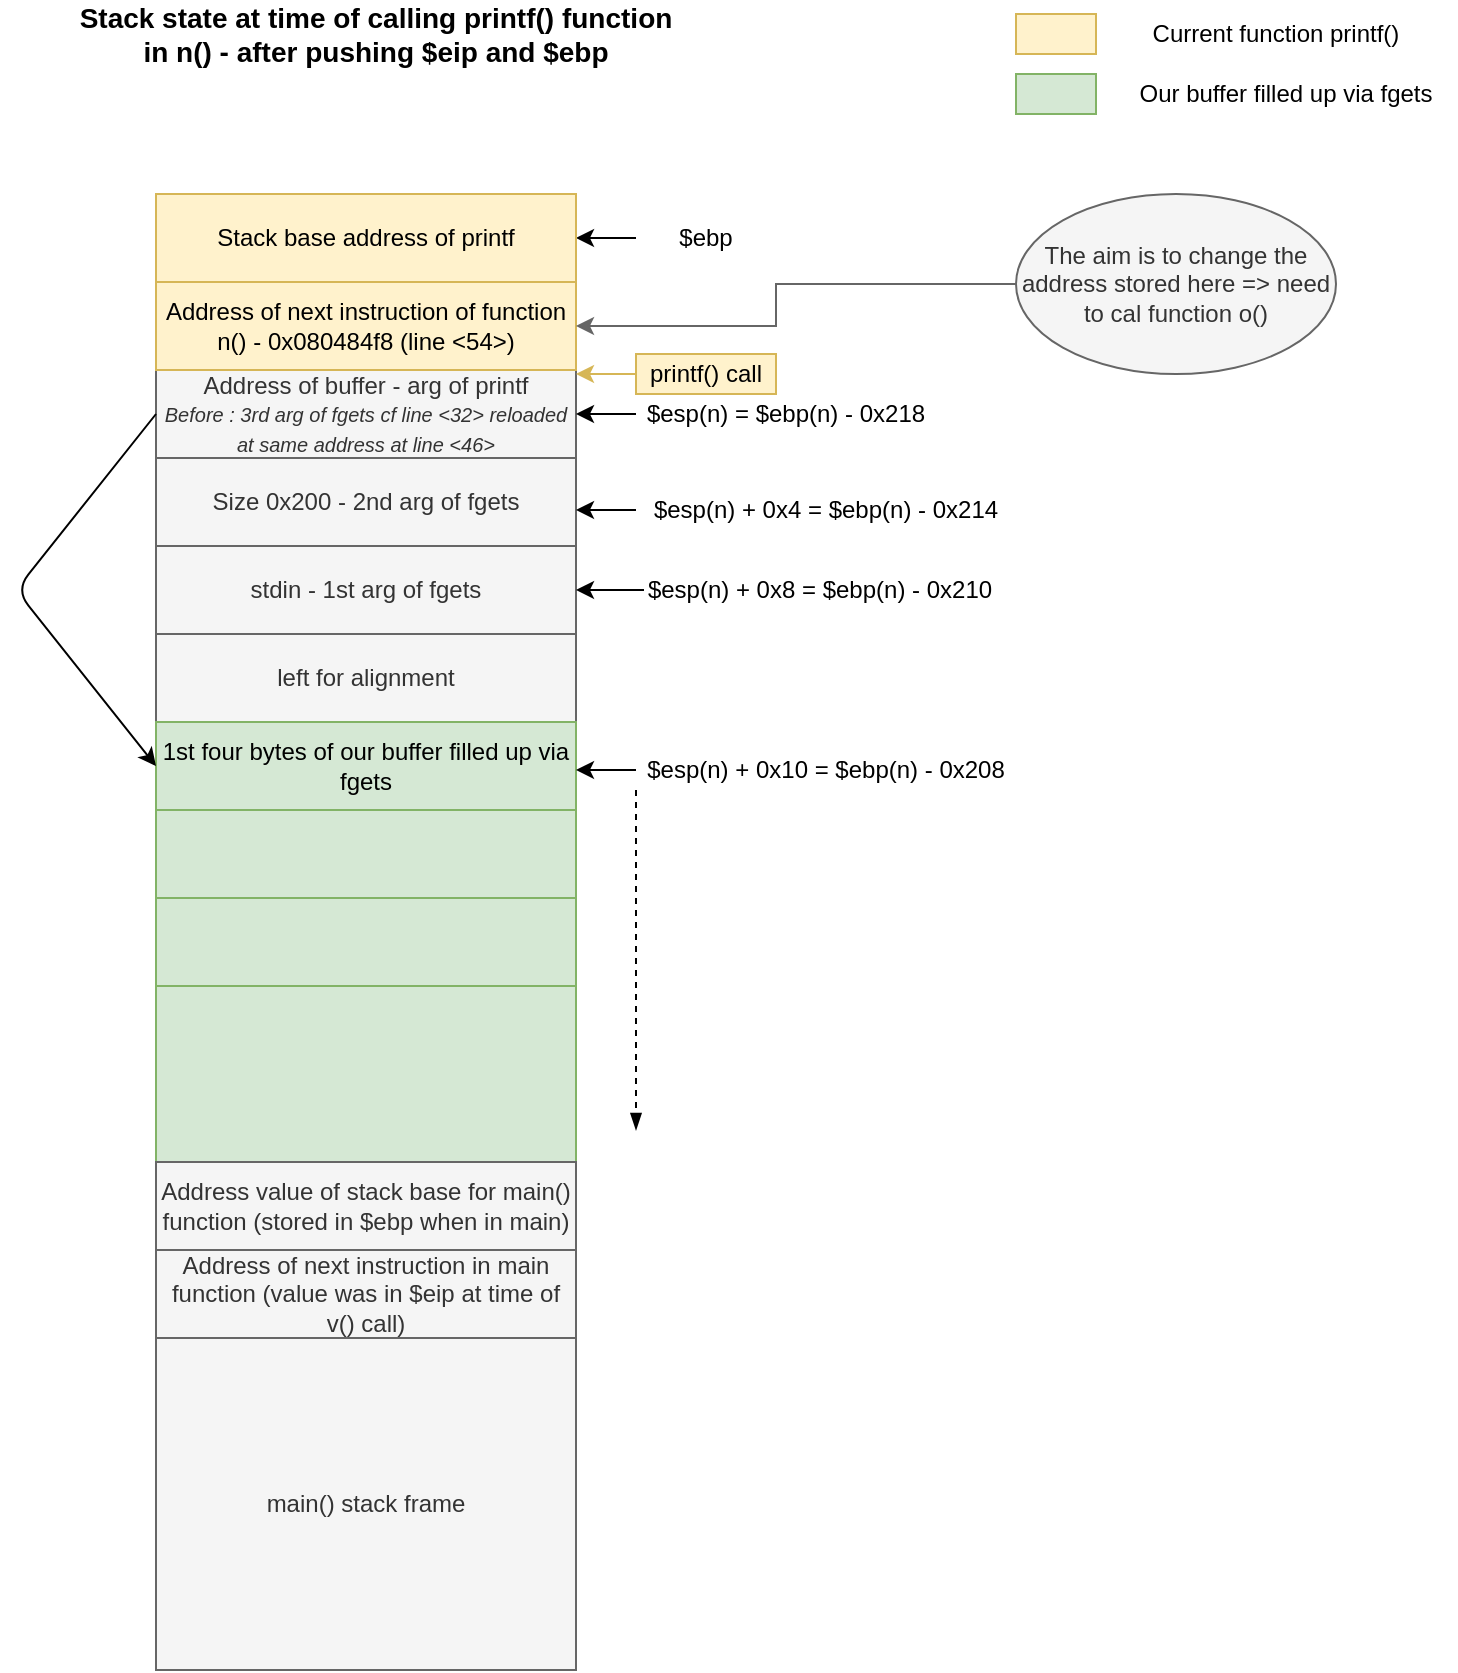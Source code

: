 <mxfile version="13.7.3" type="device"><diagram id="n8wQ7_GgSiYSimnZ91m2" name="Page-1"><mxGraphModel dx="946" dy="725" grid="1" gridSize="10" guides="1" tooltips="1" connect="1" arrows="1" fold="1" page="1" pageScale="1" pageWidth="827" pageHeight="1169" background="#FFFFFF" math="0" shadow="0"><root><mxCell id="0"/><mxCell id="1" parent="0"/><mxCell id="Lm9pRMmLdcHLrdorqRRI-12" value="$esp(n) = $ebp(n) - 0x218" style="text;html=1;strokeColor=none;fillColor=none;align=center;verticalAlign=middle;whiteSpace=wrap;rounded=0;" parent="1" vertex="1"><mxGeometry x="340" y="210" width="150" height="20" as="geometry"/></mxCell><mxCell id="Lm9pRMmLdcHLrdorqRRI-16" value="" style="group" parent="1" vertex="1" connectable="0"><mxGeometry x="100" y="198" width="210" height="440" as="geometry"/></mxCell><mxCell id="Lm9pRMmLdcHLrdorqRRI-15" value="" style="group" parent="Lm9pRMmLdcHLrdorqRRI-16" vertex="1" connectable="0"><mxGeometry width="210" height="440" as="geometry"/></mxCell><mxCell id="Lm9pRMmLdcHLrdorqRRI-1" value="Address of buffer - arg of printf&lt;br&gt;&lt;font style=&quot;font-size: 10px&quot;&gt;&lt;i&gt;Before : 3rd arg of fgets cf line &amp;lt;32&amp;gt; reloaded at same address at line &amp;lt;46&amp;gt;&lt;/i&gt;&lt;/font&gt;" style="rounded=0;whiteSpace=wrap;html=1;fillColor=#f5f5f5;strokeColor=#666666;fontColor=#333333;" parent="Lm9pRMmLdcHLrdorqRRI-15" vertex="1"><mxGeometry width="210" height="44" as="geometry"/></mxCell><mxCell id="Lm9pRMmLdcHLrdorqRRI-2" value="Size 0x200 - 2nd arg of fgets" style="rounded=0;whiteSpace=wrap;html=1;fillColor=#f5f5f5;strokeColor=#666666;fontColor=#333333;" parent="Lm9pRMmLdcHLrdorqRRI-15" vertex="1"><mxGeometry y="44" width="210" height="44" as="geometry"/></mxCell><mxCell id="Lm9pRMmLdcHLrdorqRRI-3" value="stdin - 1st arg of fgets" style="rounded=0;whiteSpace=wrap;html=1;fillColor=#f5f5f5;strokeColor=#666666;fontColor=#333333;" parent="Lm9pRMmLdcHLrdorqRRI-15" vertex="1"><mxGeometry y="88" width="210" height="44" as="geometry"/></mxCell><mxCell id="Lm9pRMmLdcHLrdorqRRI-5" value="left for alignment" style="rounded=0;whiteSpace=wrap;html=1;fillColor=#f5f5f5;strokeColor=#666666;fontColor=#333333;" parent="Lm9pRMmLdcHLrdorqRRI-15" vertex="1"><mxGeometry y="132" width="210" height="44" as="geometry"/></mxCell><mxCell id="Lm9pRMmLdcHLrdorqRRI-6" value="1st four bytes of our buffer filled up via fgets" style="rounded=0;whiteSpace=wrap;html=1;fillColor=#d5e8d4;strokeColor=#82b366;" parent="Lm9pRMmLdcHLrdorqRRI-15" vertex="1"><mxGeometry y="176" width="210" height="44" as="geometry"/></mxCell><mxCell id="Lm9pRMmLdcHLrdorqRRI-34" value="" style="rounded=0;whiteSpace=wrap;html=1;fillColor=#d5e8d4;strokeColor=#82b366;" parent="Lm9pRMmLdcHLrdorqRRI-15" vertex="1"><mxGeometry y="220" width="210" height="44" as="geometry"/></mxCell><mxCell id="Lm9pRMmLdcHLrdorqRRI-35" value="" style="rounded=0;whiteSpace=wrap;html=1;fillColor=#d5e8d4;strokeColor=#82b366;" parent="Lm9pRMmLdcHLrdorqRRI-15" vertex="1"><mxGeometry y="264" width="210" height="44" as="geometry"/></mxCell><mxCell id="Lm9pRMmLdcHLrdorqRRI-36" value="" style="rounded=0;whiteSpace=wrap;html=1;fillColor=#d5e8d4;strokeColor=#82b366;" parent="Lm9pRMmLdcHLrdorqRRI-15" vertex="1"><mxGeometry y="308" width="210" height="92" as="geometry"/></mxCell><mxCell id="Lm9pRMmLdcHLrdorqRRI-38" value="Address value of stack base for main() function (stored in $ebp when in main)" style="rounded=0;whiteSpace=wrap;html=1;fillColor=#f5f5f5;strokeColor=#666666;fontColor=#333333;" parent="Lm9pRMmLdcHLrdorqRRI-15" vertex="1"><mxGeometry y="396" width="210" height="44" as="geometry"/></mxCell><mxCell id="Lm9pRMmLdcHLrdorqRRI-40" value="" style="endArrow=classic;html=1;exitX=0;exitY=0.5;exitDx=0;exitDy=0;entryX=0;entryY=0.5;entryDx=0;entryDy=0;" parent="Lm9pRMmLdcHLrdorqRRI-15" source="Lm9pRMmLdcHLrdorqRRI-1" target="Lm9pRMmLdcHLrdorqRRI-6" edge="1"><mxGeometry width="50" height="50" relative="1" as="geometry"><mxPoint x="-70" as="sourcePoint"/><mxPoint x="-20" y="-50" as="targetPoint"/><Array as="points"><mxPoint x="-70" y="110"/></Array></mxGeometry></mxCell><mxCell id="Lm9pRMmLdcHLrdorqRRI-13" value="" style="endArrow=classic;html=1;entryX=1;entryY=0.5;entryDx=0;entryDy=0;exitX=0;exitY=0.5;exitDx=0;exitDy=0;" parent="1" source="Lm9pRMmLdcHLrdorqRRI-12" target="Lm9pRMmLdcHLrdorqRRI-1" edge="1"><mxGeometry width="50" height="50" relative="1" as="geometry"><mxPoint x="450" y="478" as="sourcePoint"/><mxPoint x="537.5" y="428" as="targetPoint"/></mxGeometry></mxCell><mxCell id="Lm9pRMmLdcHLrdorqRRI-17" value="$esp(n) + 0x4 = $ebp(n) - 0x214" style="text;html=1;strokeColor=none;fillColor=none;align=center;verticalAlign=middle;whiteSpace=wrap;rounded=0;" parent="1" vertex="1"><mxGeometry x="340" y="258" width="190" height="20" as="geometry"/></mxCell><mxCell id="Lm9pRMmLdcHLrdorqRRI-18" value="" style="endArrow=classic;html=1;entryX=1;entryY=0.5;entryDx=0;entryDy=0;exitX=0;exitY=0.5;exitDx=0;exitDy=0;" parent="1" source="Lm9pRMmLdcHLrdorqRRI-17" edge="1"><mxGeometry width="50" height="50" relative="1" as="geometry"><mxPoint x="450" y="526" as="sourcePoint"/><mxPoint x="310" y="268" as="targetPoint"/></mxGeometry></mxCell><mxCell id="Lm9pRMmLdcHLrdorqRRI-19" value="$esp(n) + 0x8 = $ebp(n) - 0x210" style="text;html=1;strokeColor=none;fillColor=none;align=center;verticalAlign=middle;whiteSpace=wrap;rounded=0;" parent="1" vertex="1"><mxGeometry x="344" y="298" width="176" height="20" as="geometry"/></mxCell><mxCell id="Lm9pRMmLdcHLrdorqRRI-20" value="" style="endArrow=classic;html=1;entryX=1;entryY=0.5;entryDx=0;entryDy=0;exitX=0;exitY=0.5;exitDx=0;exitDy=0;" parent="1" source="Lm9pRMmLdcHLrdorqRRI-19" edge="1"><mxGeometry width="50" height="50" relative="1" as="geometry"><mxPoint x="450" y="566" as="sourcePoint"/><mxPoint x="310" y="308" as="targetPoint"/></mxGeometry></mxCell><mxCell id="Lm9pRMmLdcHLrdorqRRI-21" value="$esp(n) + 0x10 = $ebp(n) - 0x208" style="text;html=1;strokeColor=none;fillColor=none;align=center;verticalAlign=middle;whiteSpace=wrap;rounded=0;" parent="1" vertex="1"><mxGeometry x="340" y="388" width="190" height="20" as="geometry"/></mxCell><mxCell id="Lm9pRMmLdcHLrdorqRRI-22" value="" style="endArrow=classic;html=1;entryX=1;entryY=0.5;entryDx=0;entryDy=0;exitX=0;exitY=0.5;exitDx=0;exitDy=0;" parent="1" source="Lm9pRMmLdcHLrdorqRRI-21" edge="1"><mxGeometry width="50" height="50" relative="1" as="geometry"><mxPoint x="450" y="656" as="sourcePoint"/><mxPoint x="310" y="398" as="targetPoint"/></mxGeometry></mxCell><mxCell id="Lm9pRMmLdcHLrdorqRRI-26" value="" style="endArrow=blockThin;dashed=1;html=1;exitX=0;exitY=1;exitDx=0;exitDy=0;endFill=1;" parent="1" source="Lm9pRMmLdcHLrdorqRRI-21" edge="1"><mxGeometry width="50" height="50" relative="1" as="geometry"><mxPoint x="350" y="428" as="sourcePoint"/><mxPoint x="340" y="578" as="targetPoint"/></mxGeometry></mxCell><mxCell id="Lm9pRMmLdcHLrdorqRRI-41" value="$ebp" style="text;html=1;strokeColor=none;fillColor=none;align=center;verticalAlign=middle;whiteSpace=wrap;rounded=0;" parent="1" vertex="1"><mxGeometry x="340" y="122" width="70" height="20" as="geometry"/></mxCell><mxCell id="Lm9pRMmLdcHLrdorqRRI-42" value="" style="endArrow=classic;html=1;entryX=1;entryY=0.5;entryDx=0;entryDy=0;exitX=0;exitY=0.5;exitDx=0;exitDy=0;" parent="1" source="Lm9pRMmLdcHLrdorqRRI-41" edge="1"><mxGeometry width="50" height="50" relative="1" as="geometry"><mxPoint x="450" y="390" as="sourcePoint"/><mxPoint x="310" y="132" as="targetPoint"/></mxGeometry></mxCell><mxCell id="Lm9pRMmLdcHLrdorqRRI-43" value="Address of next instruction in main function (value was in $eip at time of v() call)" style="rounded=0;whiteSpace=wrap;html=1;fillColor=#f5f5f5;strokeColor=#666666;fontColor=#333333;" parent="1" vertex="1"><mxGeometry x="100" y="638" width="210" height="44" as="geometry"/></mxCell><mxCell id="Lm9pRMmLdcHLrdorqRRI-45" value="main() stack frame" style="rounded=0;whiteSpace=wrap;html=1;fillColor=#f5f5f5;strokeColor=#666666;fontColor=#333333;" parent="1" vertex="1"><mxGeometry x="100" y="682" width="210" height="166" as="geometry"/></mxCell><mxCell id="Lm9pRMmLdcHLrdorqRRI-46" value="&lt;font style=&quot;font-size: 14px&quot;&gt;&lt;b&gt;Stack state at time of calling printf() function in n() - after pushing $eip and $ebp&lt;/b&gt;&lt;/font&gt;" style="text;html=1;strokeColor=none;fillColor=none;align=center;verticalAlign=middle;whiteSpace=wrap;rounded=0;" parent="1" vertex="1"><mxGeometry x="60" y="20" width="300" height="20" as="geometry"/></mxCell><mxCell id="3LzWYfCkbXa7uqgjIdzX-1" value="Address of next instruction of function n() -&amp;nbsp;0x080484f8 (line &amp;lt;54&amp;gt;)" style="rounded=0;whiteSpace=wrap;html=1;fillColor=#fff2cc;strokeColor=#d6b656;" parent="1" vertex="1"><mxGeometry x="100" y="154" width="210" height="44" as="geometry"/></mxCell><mxCell id="3LzWYfCkbXa7uqgjIdzX-2" value="Stack base address of printf" style="rounded=0;whiteSpace=wrap;html=1;fillColor=#fff2cc;strokeColor=#d6b656;" parent="1" vertex="1"><mxGeometry x="100" y="110" width="210" height="44" as="geometry"/></mxCell><mxCell id="3LzWYfCkbXa7uqgjIdzX-12" value="" style="rounded=0;whiteSpace=wrap;html=1;fillColor=#fff2cc;strokeColor=#d6b656;" parent="1" vertex="1"><mxGeometry x="530" y="20" width="40" height="20" as="geometry"/></mxCell><mxCell id="3LzWYfCkbXa7uqgjIdzX-13" value="Current function printf()" style="text;html=1;strokeColor=none;fillColor=none;align=center;verticalAlign=middle;whiteSpace=wrap;rounded=0;" parent="1" vertex="1"><mxGeometry x="580" y="20" width="160" height="20" as="geometry"/></mxCell><mxCell id="3LzWYfCkbXa7uqgjIdzX-14" value="" style="rounded=0;whiteSpace=wrap;html=1;fillColor=#d5e8d4;strokeColor=#82b366;" parent="1" vertex="1"><mxGeometry x="530" y="50" width="40" height="20" as="geometry"/></mxCell><mxCell id="3LzWYfCkbXa7uqgjIdzX-15" value="Our buffer filled up via fgets" style="text;html=1;strokeColor=none;fillColor=none;align=center;verticalAlign=middle;whiteSpace=wrap;rounded=0;" parent="1" vertex="1"><mxGeometry x="580" y="50" width="170" height="20" as="geometry"/></mxCell><mxCell id="7VhB8f8r6TRFVZXyOpv1-1" value="printf() call" style="text;html=1;strokeColor=#d6b656;fillColor=#fff2cc;align=center;verticalAlign=middle;whiteSpace=wrap;rounded=0;" vertex="1" parent="1"><mxGeometry x="340" y="190" width="70" height="20" as="geometry"/></mxCell><mxCell id="7VhB8f8r6TRFVZXyOpv1-2" value="" style="endArrow=classic;html=1;entryX=1;entryY=0.5;entryDx=0;entryDy=0;exitX=0;exitY=0.5;exitDx=0;exitDy=0;fillColor=#fff2cc;strokeColor=#d6b656;" edge="1" source="7VhB8f8r6TRFVZXyOpv1-1" parent="1"><mxGeometry width="50" height="50" relative="1" as="geometry"><mxPoint x="450" y="458" as="sourcePoint"/><mxPoint x="310" y="200" as="targetPoint"/></mxGeometry></mxCell><mxCell id="7VhB8f8r6TRFVZXyOpv1-4" style="edgeStyle=orthogonalEdgeStyle;rounded=0;orthogonalLoop=1;jettySize=auto;html=1;entryX=1;entryY=0.5;entryDx=0;entryDy=0;fillColor=#f5f5f5;strokeColor=#666666;" edge="1" parent="1" source="7VhB8f8r6TRFVZXyOpv1-3" target="3LzWYfCkbXa7uqgjIdzX-1"><mxGeometry relative="1" as="geometry"><Array as="points"><mxPoint x="410" y="155"/><mxPoint x="410" y="176"/></Array></mxGeometry></mxCell><mxCell id="7VhB8f8r6TRFVZXyOpv1-3" value="The aim is to change the address stored here =&amp;gt; need to cal function o()" style="ellipse;whiteSpace=wrap;html=1;fillColor=#f5f5f5;strokeColor=#666666;fontColor=#333333;" vertex="1" parent="1"><mxGeometry x="530" y="110" width="160" height="90" as="geometry"/></mxCell></root></mxGraphModel></diagram></mxfile>